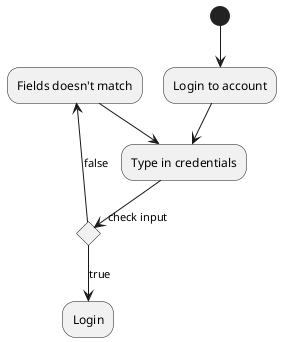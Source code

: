 @startuml
(*)  --> "Login to account"
-down-> "Type in credentials"
if "check input" then
--> [true] "Login"
else
-left-> [false] "Fields doesn't match"
--> "Type in credentials"
Endif
@enduml
